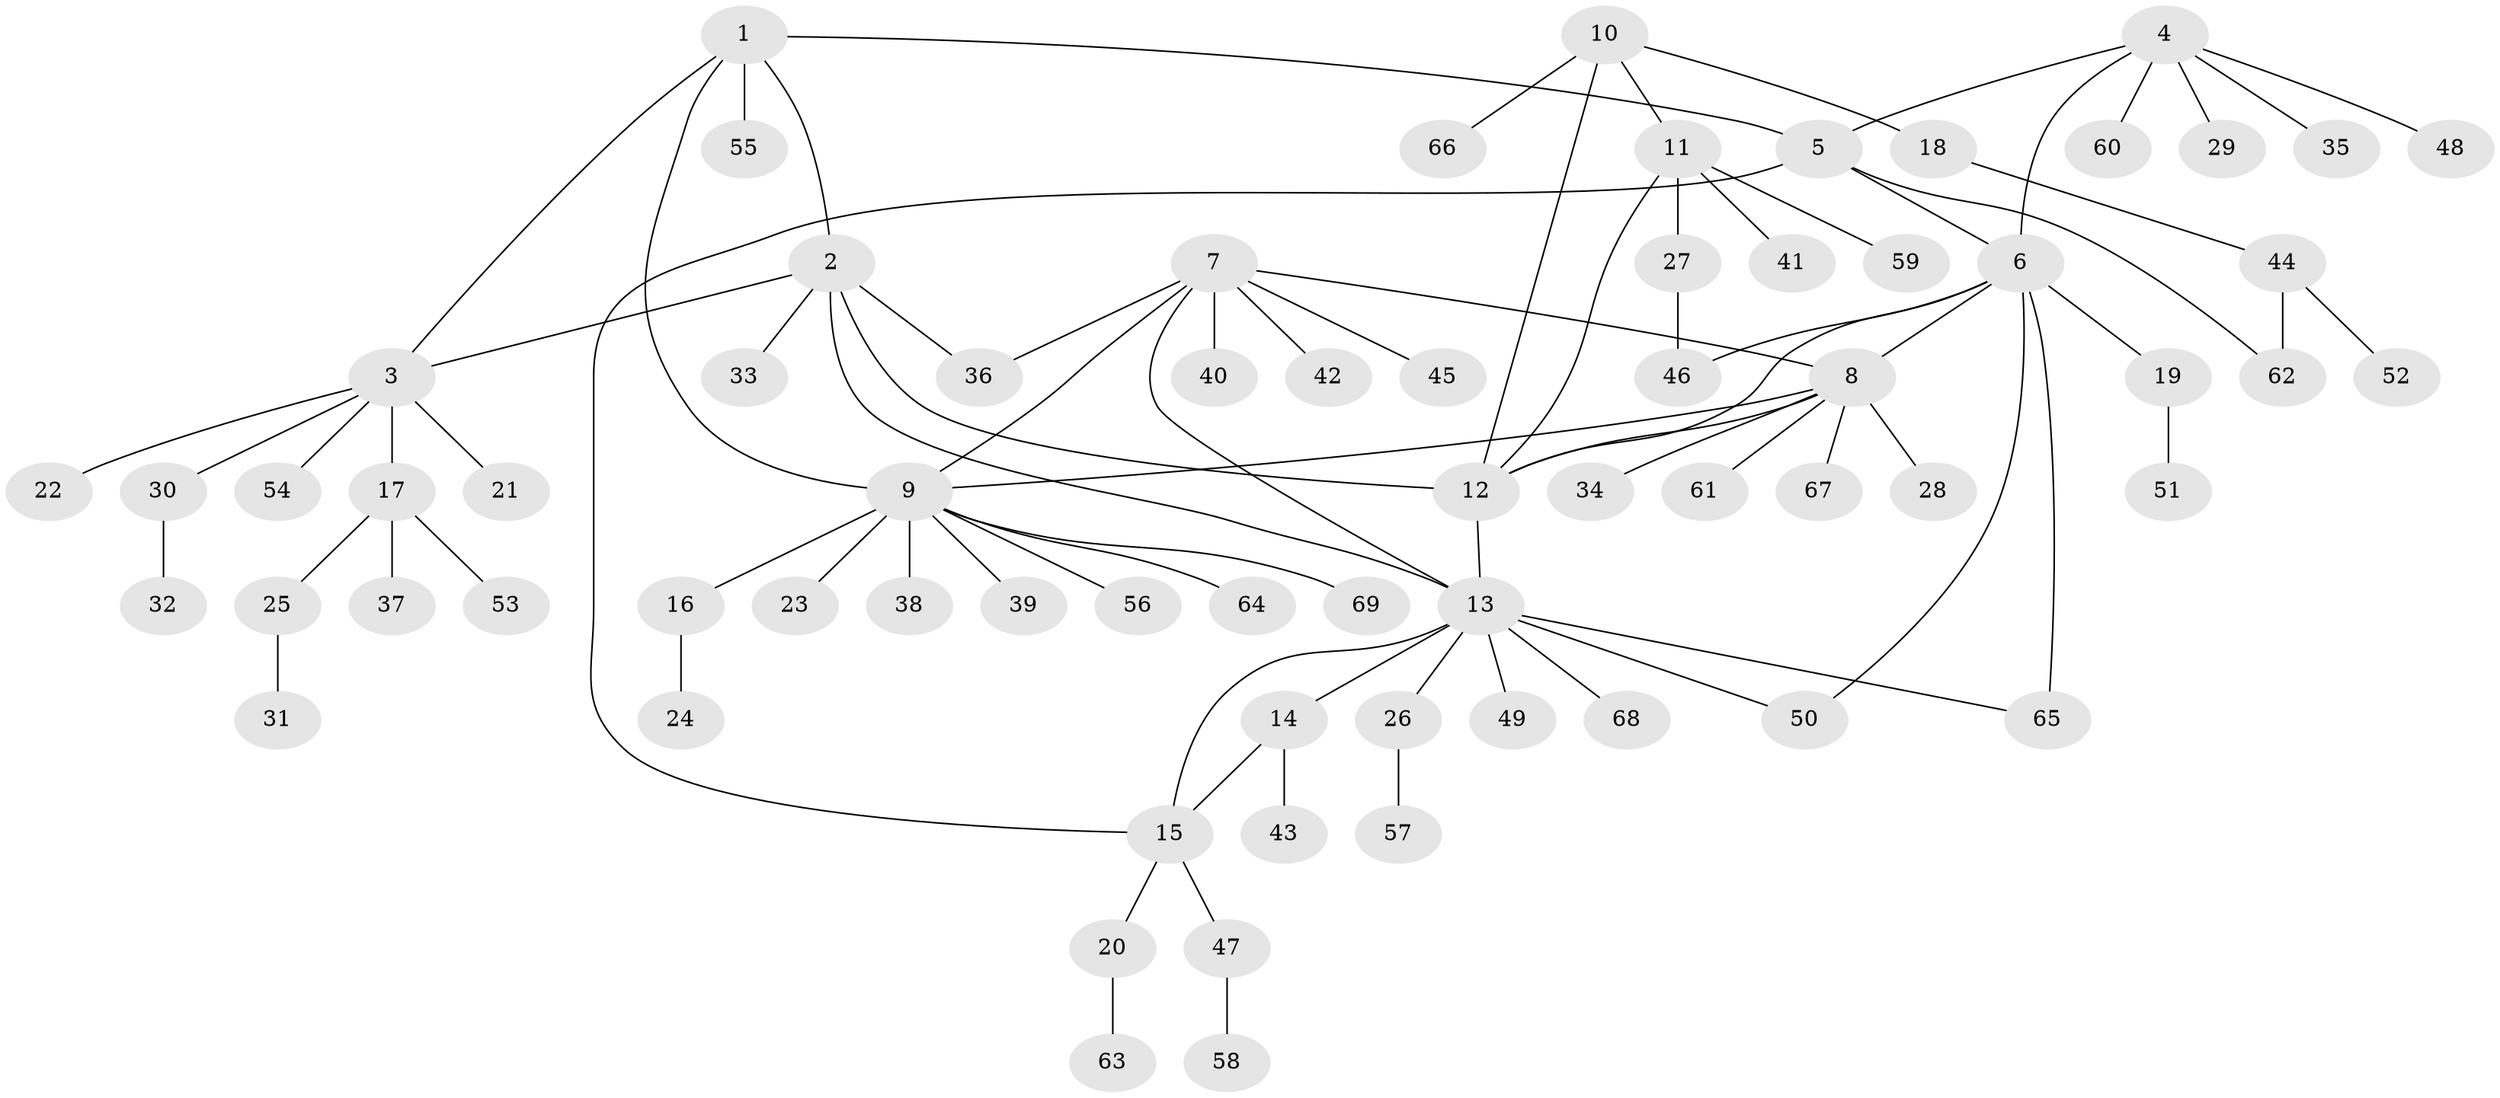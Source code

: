 // coarse degree distribution, {9: 0.037037037037037035, 6: 0.1111111111111111, 5: 0.1111111111111111, 3: 0.037037037037037035, 8: 0.037037037037037035, 2: 0.1111111111111111, 1: 0.5555555555555556}
// Generated by graph-tools (version 1.1) at 2025/19/03/04/25 18:19:48]
// undirected, 69 vertices, 84 edges
graph export_dot {
graph [start="1"]
  node [color=gray90,style=filled];
  1;
  2;
  3;
  4;
  5;
  6;
  7;
  8;
  9;
  10;
  11;
  12;
  13;
  14;
  15;
  16;
  17;
  18;
  19;
  20;
  21;
  22;
  23;
  24;
  25;
  26;
  27;
  28;
  29;
  30;
  31;
  32;
  33;
  34;
  35;
  36;
  37;
  38;
  39;
  40;
  41;
  42;
  43;
  44;
  45;
  46;
  47;
  48;
  49;
  50;
  51;
  52;
  53;
  54;
  55;
  56;
  57;
  58;
  59;
  60;
  61;
  62;
  63;
  64;
  65;
  66;
  67;
  68;
  69;
  1 -- 2;
  1 -- 3;
  1 -- 5;
  1 -- 9;
  1 -- 55;
  2 -- 3;
  2 -- 12;
  2 -- 13;
  2 -- 33;
  2 -- 36;
  3 -- 17;
  3 -- 21;
  3 -- 22;
  3 -- 30;
  3 -- 54;
  4 -- 5;
  4 -- 6;
  4 -- 29;
  4 -- 35;
  4 -- 48;
  4 -- 60;
  5 -- 6;
  5 -- 15;
  5 -- 62;
  6 -- 8;
  6 -- 12;
  6 -- 19;
  6 -- 46;
  6 -- 50;
  6 -- 65;
  7 -- 8;
  7 -- 9;
  7 -- 13;
  7 -- 36;
  7 -- 40;
  7 -- 42;
  7 -- 45;
  8 -- 9;
  8 -- 12;
  8 -- 28;
  8 -- 34;
  8 -- 61;
  8 -- 67;
  9 -- 16;
  9 -- 23;
  9 -- 38;
  9 -- 39;
  9 -- 56;
  9 -- 64;
  9 -- 69;
  10 -- 11;
  10 -- 12;
  10 -- 18;
  10 -- 66;
  11 -- 12;
  11 -- 27;
  11 -- 41;
  11 -- 59;
  12 -- 13;
  13 -- 14;
  13 -- 15;
  13 -- 26;
  13 -- 49;
  13 -- 50;
  13 -- 65;
  13 -- 68;
  14 -- 15;
  14 -- 43;
  15 -- 20;
  15 -- 47;
  16 -- 24;
  17 -- 25;
  17 -- 37;
  17 -- 53;
  18 -- 44;
  19 -- 51;
  20 -- 63;
  25 -- 31;
  26 -- 57;
  27 -- 46;
  30 -- 32;
  44 -- 52;
  44 -- 62;
  47 -- 58;
}
